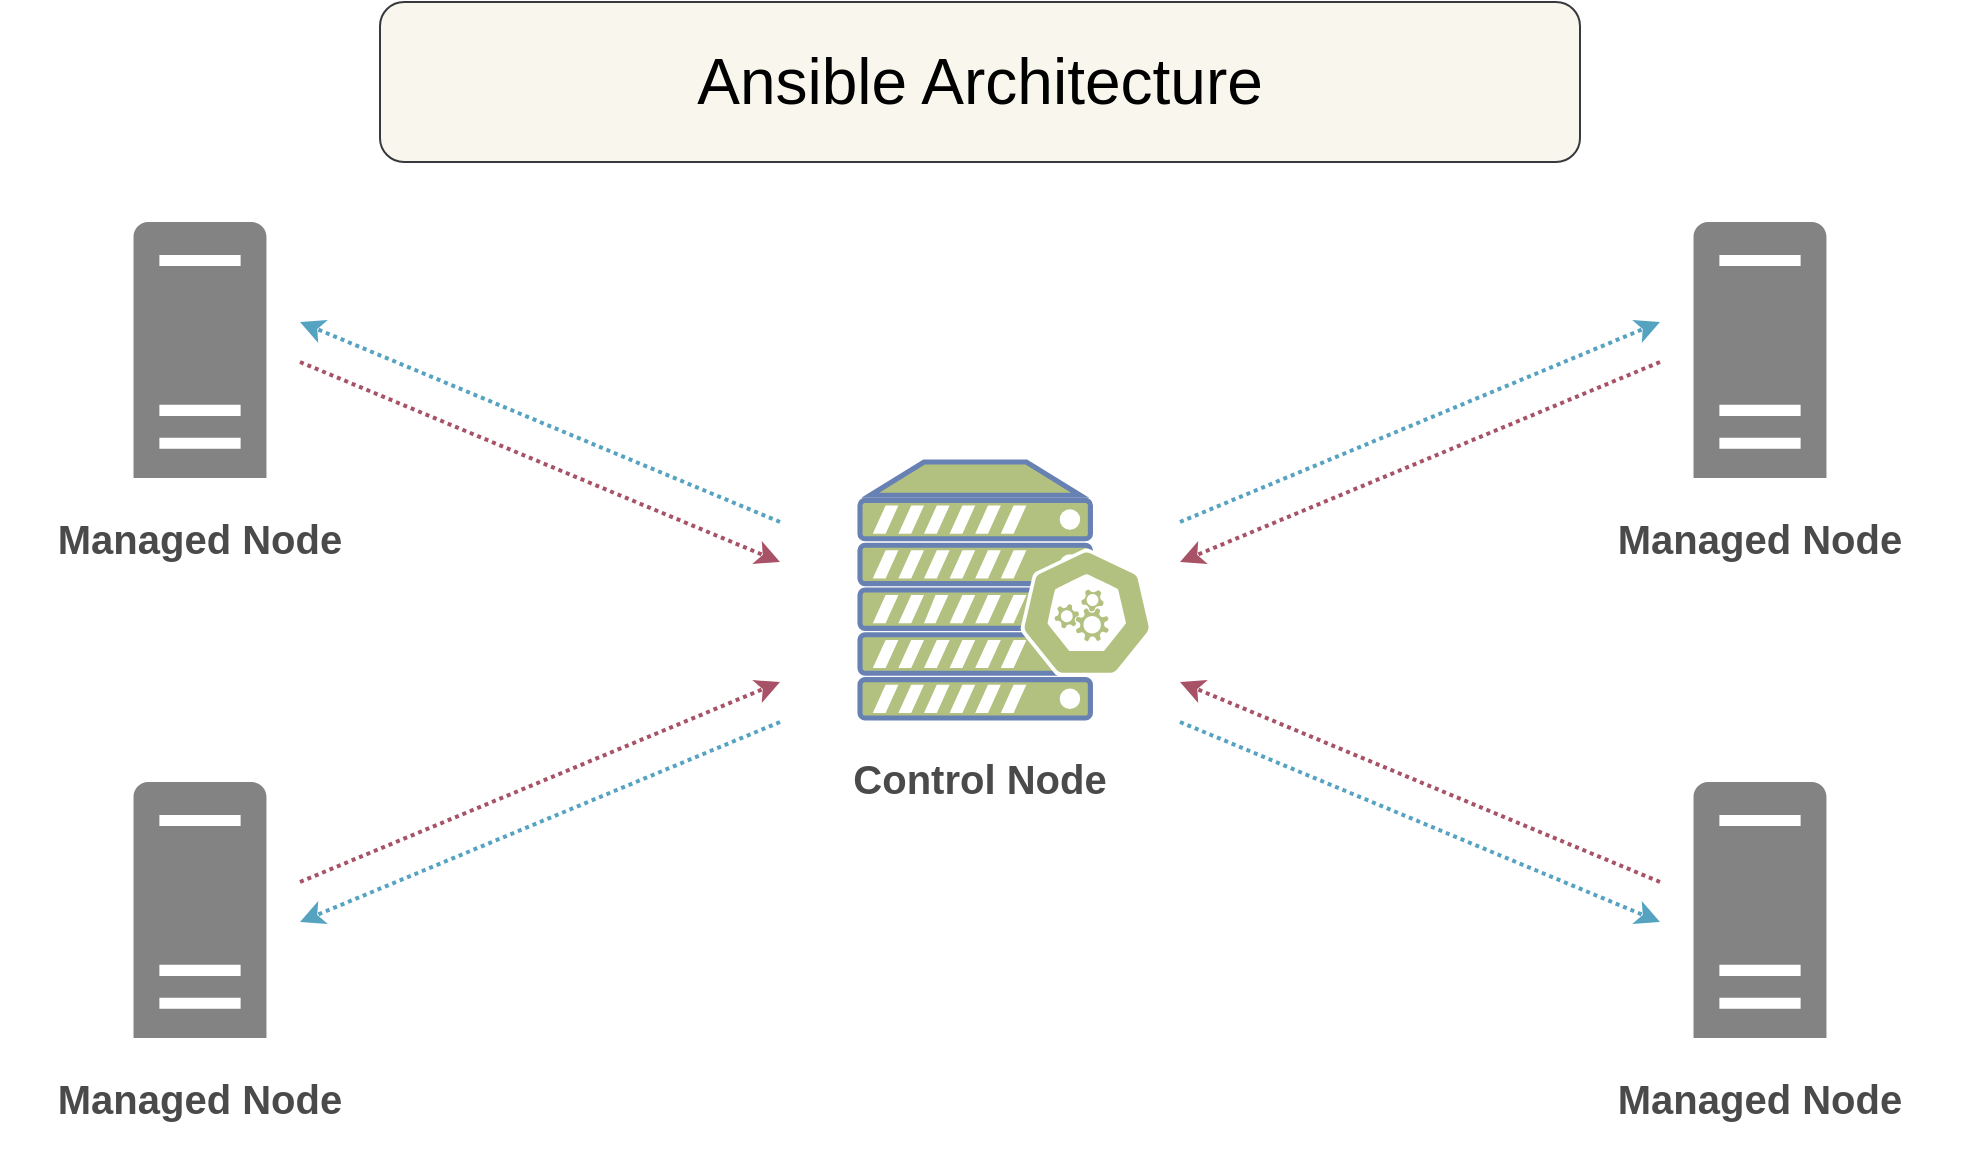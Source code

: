 <mxfile version="13.0.3" type="device"><diagram id="V8xnyMEuWjSteqbyEEz8" name="Page-1"><mxGraphModel dx="1956" dy="1003" grid="1" gridSize="10" guides="1" tooltips="1" connect="1" arrows="1" fold="1" page="1" pageScale="1" pageWidth="850" pageHeight="1100" math="0" shadow="0"><root><mxCell id="0"/><mxCell id="1" parent="0"/><mxCell id="E4LtyYp13uU-NX76geS4-10" value="" style="group" vertex="1" connectable="0" parent="1"><mxGeometry x="-90" y="230" width="200" height="178" as="geometry"/></mxCell><mxCell id="E4LtyYp13uU-NX76geS4-3" value="" style="pointerEvents=1;shadow=0;dashed=0;html=1;strokeColor=none;fillColor=#838383;labelPosition=center;verticalLabelPosition=bottom;verticalAlign=top;outlineConnect=0;align=center;shape=mxgraph.office.servers.server_generic;aspect=fixed;" vertex="1" parent="E4LtyYp13uU-NX76geS4-10"><mxGeometry x="66.77" width="66.46" height="128" as="geometry"/></mxCell><mxCell id="E4LtyYp13uU-NX76geS4-8" value="&lt;b&gt;&lt;font color=&quot;#4a4a4a&quot;&gt;Managed Node&lt;/font&gt;&lt;/b&gt;" style="text;html=1;strokeColor=none;fillColor=none;align=center;verticalAlign=middle;whiteSpace=wrap;rounded=0;fontSize=20;" vertex="1" parent="E4LtyYp13uU-NX76geS4-10"><mxGeometry y="128" width="200" height="60" as="geometry"/></mxCell><mxCell id="E4LtyYp13uU-NX76geS4-11" value="" style="group" vertex="1" connectable="0" parent="1"><mxGeometry x="300.0" y="350" width="200" height="178" as="geometry"/></mxCell><mxCell id="E4LtyYp13uU-NX76geS4-5" value="" style="group" vertex="1" connectable="0" parent="E4LtyYp13uU-NX76geS4-11"><mxGeometry x="40.0" width="146.67" height="128" as="geometry"/></mxCell><mxCell id="E4LtyYp13uU-NX76geS4-2" value="" style="fontColor=#0066CC;verticalAlign=top;verticalLabelPosition=bottom;labelPosition=center;align=center;html=1;outlineConnect=0;fillColor=#B2C17F;strokeColor=#6881B3;gradientColor=none;gradientDirection=north;strokeWidth=2;shape=mxgraph.networks.server;aspect=fixed;" vertex="1" parent="E4LtyYp13uU-NX76geS4-5"><mxGeometry width="115.2" height="128" as="geometry"/></mxCell><mxCell id="E4LtyYp13uU-NX76geS4-4" value="" style="html=1;dashed=0;whitespace=wrap;fillColor=#B2C17F;strokeColor=#ffffff;points=[[0.005,0.63,0],[0.1,0.2,0],[0.9,0.2,0],[0.5,0,0],[0.995,0.63,0],[0.72,0.99,0],[0.5,1,0],[0.28,0.99,0]];shape=mxgraph.kubernetes.icon;prIcon=master;aspect=fixed;" vertex="1" parent="E4LtyYp13uU-NX76geS4-5"><mxGeometry x="80" y="43.26" width="66.67" height="64" as="geometry"/></mxCell><mxCell id="E4LtyYp13uU-NX76geS4-9" value="&lt;b&gt;&lt;font color=&quot;#4a4a4a&quot;&gt;Control Node&lt;/font&gt;&lt;/b&gt;" style="text;html=1;strokeColor=none;fillColor=none;align=center;verticalAlign=middle;whiteSpace=wrap;rounded=0;fontSize=20;" vertex="1" parent="E4LtyYp13uU-NX76geS4-11"><mxGeometry y="128" width="200" height="60" as="geometry"/></mxCell><mxCell id="E4LtyYp13uU-NX76geS4-12" value="" style="group" vertex="1" connectable="0" parent="1"><mxGeometry x="-90" y="510" width="200" height="178" as="geometry"/></mxCell><mxCell id="E4LtyYp13uU-NX76geS4-13" value="" style="pointerEvents=1;shadow=0;dashed=0;html=1;strokeColor=none;fillColor=#838383;labelPosition=center;verticalLabelPosition=bottom;verticalAlign=top;outlineConnect=0;align=center;shape=mxgraph.office.servers.server_generic;aspect=fixed;" vertex="1" parent="E4LtyYp13uU-NX76geS4-12"><mxGeometry x="66.77" width="66.46" height="128" as="geometry"/></mxCell><mxCell id="E4LtyYp13uU-NX76geS4-14" value="&lt;b&gt;&lt;font color=&quot;#4a4a4a&quot;&gt;Managed Node&lt;/font&gt;&lt;/b&gt;" style="text;html=1;strokeColor=none;fillColor=none;align=center;verticalAlign=middle;whiteSpace=wrap;rounded=0;fontSize=20;" vertex="1" parent="E4LtyYp13uU-NX76geS4-12"><mxGeometry y="128" width="200" height="60" as="geometry"/></mxCell><mxCell id="E4LtyYp13uU-NX76geS4-15" value="" style="group" vertex="1" connectable="0" parent="1"><mxGeometry x="690" y="510" width="200" height="178" as="geometry"/></mxCell><mxCell id="E4LtyYp13uU-NX76geS4-16" value="" style="pointerEvents=1;shadow=0;dashed=0;html=1;strokeColor=none;fillColor=#838383;labelPosition=center;verticalLabelPosition=bottom;verticalAlign=top;outlineConnect=0;align=center;shape=mxgraph.office.servers.server_generic;aspect=fixed;" vertex="1" parent="E4LtyYp13uU-NX76geS4-15"><mxGeometry x="66.77" width="66.46" height="128" as="geometry"/></mxCell><mxCell id="E4LtyYp13uU-NX76geS4-17" value="&lt;b&gt;&lt;font color=&quot;#4a4a4a&quot;&gt;Managed Node&lt;/font&gt;&lt;/b&gt;" style="text;html=1;strokeColor=none;fillColor=none;align=center;verticalAlign=middle;whiteSpace=wrap;rounded=0;fontSize=20;" vertex="1" parent="E4LtyYp13uU-NX76geS4-15"><mxGeometry y="128" width="200" height="60" as="geometry"/></mxCell><mxCell id="E4LtyYp13uU-NX76geS4-18" value="" style="group" vertex="1" connectable="0" parent="1"><mxGeometry x="690" y="230" width="200" height="178" as="geometry"/></mxCell><mxCell id="E4LtyYp13uU-NX76geS4-19" value="" style="pointerEvents=1;shadow=0;dashed=0;html=1;strokeColor=none;fillColor=#838383;labelPosition=center;verticalLabelPosition=bottom;verticalAlign=top;outlineConnect=0;align=center;shape=mxgraph.office.servers.server_generic;aspect=fixed;" vertex="1" parent="E4LtyYp13uU-NX76geS4-18"><mxGeometry x="66.77" width="66.46" height="128" as="geometry"/></mxCell><mxCell id="E4LtyYp13uU-NX76geS4-20" value="&lt;b&gt;&lt;font color=&quot;#4a4a4a&quot;&gt;Managed Node&lt;/font&gt;&lt;/b&gt;" style="text;html=1;strokeColor=none;fillColor=none;align=center;verticalAlign=middle;whiteSpace=wrap;rounded=0;fontSize=20;" vertex="1" parent="E4LtyYp13uU-NX76geS4-18"><mxGeometry y="128" width="200" height="60" as="geometry"/></mxCell><mxCell id="E4LtyYp13uU-NX76geS4-24" value="" style="group" vertex="1" connectable="0" parent="1"><mxGeometry x="500" y="280" width="240" height="120" as="geometry"/></mxCell><mxCell id="E4LtyYp13uU-NX76geS4-22" style="rounded=0;orthogonalLoop=1;jettySize=auto;html=1;fontSize=20;dashed=1;dashPattern=1 1;strokeWidth=2;strokeColor=#55A3C0;" edge="1" parent="E4LtyYp13uU-NX76geS4-24"><mxGeometry relative="1" as="geometry"><mxPoint y="100" as="sourcePoint"/><mxPoint x="240" as="targetPoint"/></mxGeometry></mxCell><mxCell id="E4LtyYp13uU-NX76geS4-23" style="rounded=0;orthogonalLoop=1;jettySize=auto;html=1;fontSize=20;dashed=1;dashPattern=1 1;strokeWidth=2;strokeColor=#A85267;" edge="1" parent="E4LtyYp13uU-NX76geS4-24"><mxGeometry relative="1" as="geometry"><mxPoint x="240" y="20" as="sourcePoint"/><mxPoint y="120" as="targetPoint"/></mxGeometry></mxCell><mxCell id="E4LtyYp13uU-NX76geS4-25" value="" style="group" vertex="1" connectable="0" parent="1"><mxGeometry x="500" y="460" width="240" height="120" as="geometry"/></mxCell><mxCell id="E4LtyYp13uU-NX76geS4-26" style="rounded=0;orthogonalLoop=1;jettySize=auto;html=1;fontSize=20;dashed=1;dashPattern=1 1;strokeWidth=2;strokeColor=#A85267;" edge="1" parent="E4LtyYp13uU-NX76geS4-25"><mxGeometry relative="1" as="geometry"><mxPoint x="240" y="100" as="sourcePoint"/><mxPoint as="targetPoint"/></mxGeometry></mxCell><mxCell id="E4LtyYp13uU-NX76geS4-27" style="rounded=0;orthogonalLoop=1;jettySize=auto;html=1;fontSize=20;dashed=1;dashPattern=1 1;strokeWidth=2;strokeColor=#55A3C0;" edge="1" parent="E4LtyYp13uU-NX76geS4-25"><mxGeometry relative="1" as="geometry"><mxPoint y="20" as="sourcePoint"/><mxPoint x="240" y="120" as="targetPoint"/></mxGeometry></mxCell><mxCell id="E4LtyYp13uU-NX76geS4-28" value="" style="group" vertex="1" connectable="0" parent="1"><mxGeometry x="60" y="280" width="240" height="120" as="geometry"/></mxCell><mxCell id="E4LtyYp13uU-NX76geS4-29" style="rounded=0;orthogonalLoop=1;jettySize=auto;html=1;fontSize=20;dashed=1;dashPattern=1 1;strokeWidth=2;strokeColor=#55A3C0;" edge="1" parent="E4LtyYp13uU-NX76geS4-28"><mxGeometry relative="1" as="geometry"><mxPoint x="240" y="100" as="sourcePoint"/><mxPoint as="targetPoint"/></mxGeometry></mxCell><mxCell id="E4LtyYp13uU-NX76geS4-30" style="rounded=0;orthogonalLoop=1;jettySize=auto;html=1;fontSize=20;dashed=1;dashPattern=1 1;strokeWidth=2;strokeColor=#A85267;" edge="1" parent="E4LtyYp13uU-NX76geS4-28"><mxGeometry relative="1" as="geometry"><mxPoint y="20" as="sourcePoint"/><mxPoint x="240" y="120" as="targetPoint"/></mxGeometry></mxCell><mxCell id="E4LtyYp13uU-NX76geS4-31" value="" style="group" vertex="1" connectable="0" parent="1"><mxGeometry x="60" y="460" width="240" height="120" as="geometry"/></mxCell><mxCell id="E4LtyYp13uU-NX76geS4-32" style="rounded=0;orthogonalLoop=1;jettySize=auto;html=1;fontSize=20;dashed=1;dashPattern=1 1;strokeWidth=2;strokeColor=#A85267;" edge="1" parent="E4LtyYp13uU-NX76geS4-31"><mxGeometry relative="1" as="geometry"><mxPoint y="100" as="sourcePoint"/><mxPoint x="240" as="targetPoint"/></mxGeometry></mxCell><mxCell id="E4LtyYp13uU-NX76geS4-33" style="rounded=0;orthogonalLoop=1;jettySize=auto;html=1;fontSize=20;dashed=1;dashPattern=1 1;strokeWidth=2;strokeColor=#55A3C0;" edge="1" parent="E4LtyYp13uU-NX76geS4-31"><mxGeometry relative="1" as="geometry"><mxPoint x="240" y="20" as="sourcePoint"/><mxPoint y="120" as="targetPoint"/></mxGeometry></mxCell><mxCell id="E4LtyYp13uU-NX76geS4-36" value="&lt;div style=&quot;font-size: 32px&quot;&gt;&lt;span style=&quot;font-size: 32px&quot;&gt;Ansible Architecture&lt;/span&gt;&lt;/div&gt;" style="text;html=1;strokeColor=#36393d;fillColor=#f9f7ed;align=center;verticalAlign=middle;whiteSpace=wrap;rounded=1;fontSize=32;" vertex="1" parent="1"><mxGeometry x="100" y="120" width="600" height="80" as="geometry"/></mxCell></root></mxGraphModel></diagram></mxfile>